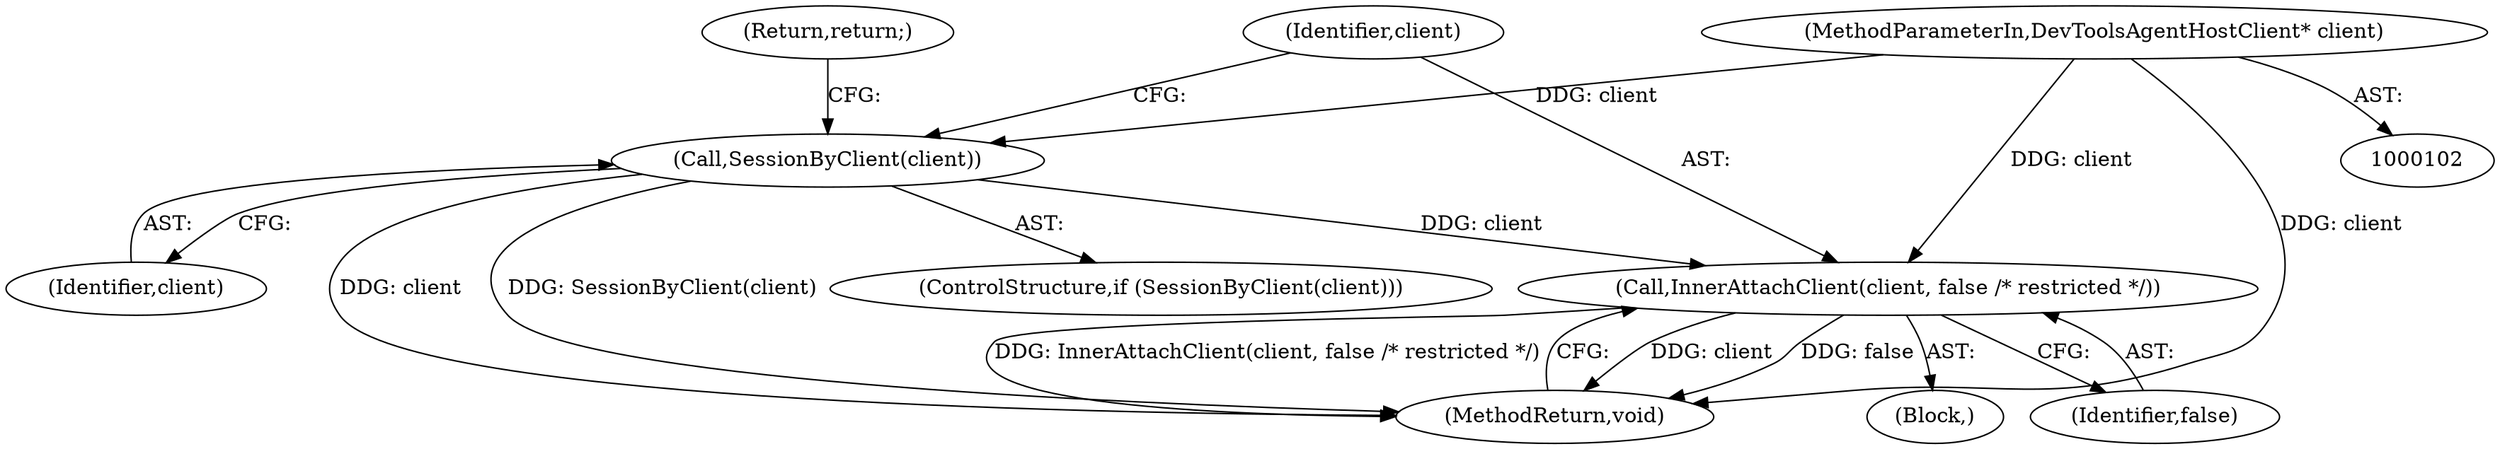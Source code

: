 digraph "0_Chrome_2aec794f26098c7a361c27d7c8f57119631cca8a_5@pointer" {
"1000106" [label="(Call,SessionByClient(client))"];
"1000103" [label="(MethodParameterIn,DevToolsAgentHostClient* client)"];
"1000109" [label="(Call,InnerAttachClient(client, false /* restricted */))"];
"1000108" [label="(Return,return;)"];
"1000104" [label="(Block,)"];
"1000110" [label="(Identifier,client)"];
"1000111" [label="(Identifier,false)"];
"1000106" [label="(Call,SessionByClient(client))"];
"1000107" [label="(Identifier,client)"];
"1000109" [label="(Call,InnerAttachClient(client, false /* restricted */))"];
"1000105" [label="(ControlStructure,if (SessionByClient(client)))"];
"1000112" [label="(MethodReturn,void)"];
"1000103" [label="(MethodParameterIn,DevToolsAgentHostClient* client)"];
"1000106" -> "1000105"  [label="AST: "];
"1000106" -> "1000107"  [label="CFG: "];
"1000107" -> "1000106"  [label="AST: "];
"1000108" -> "1000106"  [label="CFG: "];
"1000110" -> "1000106"  [label="CFG: "];
"1000106" -> "1000112"  [label="DDG: client"];
"1000106" -> "1000112"  [label="DDG: SessionByClient(client)"];
"1000103" -> "1000106"  [label="DDG: client"];
"1000106" -> "1000109"  [label="DDG: client"];
"1000103" -> "1000102"  [label="AST: "];
"1000103" -> "1000112"  [label="DDG: client"];
"1000103" -> "1000109"  [label="DDG: client"];
"1000109" -> "1000104"  [label="AST: "];
"1000109" -> "1000111"  [label="CFG: "];
"1000110" -> "1000109"  [label="AST: "];
"1000111" -> "1000109"  [label="AST: "];
"1000112" -> "1000109"  [label="CFG: "];
"1000109" -> "1000112"  [label="DDG: client"];
"1000109" -> "1000112"  [label="DDG: false"];
"1000109" -> "1000112"  [label="DDG: InnerAttachClient(client, false /* restricted */)"];
}

